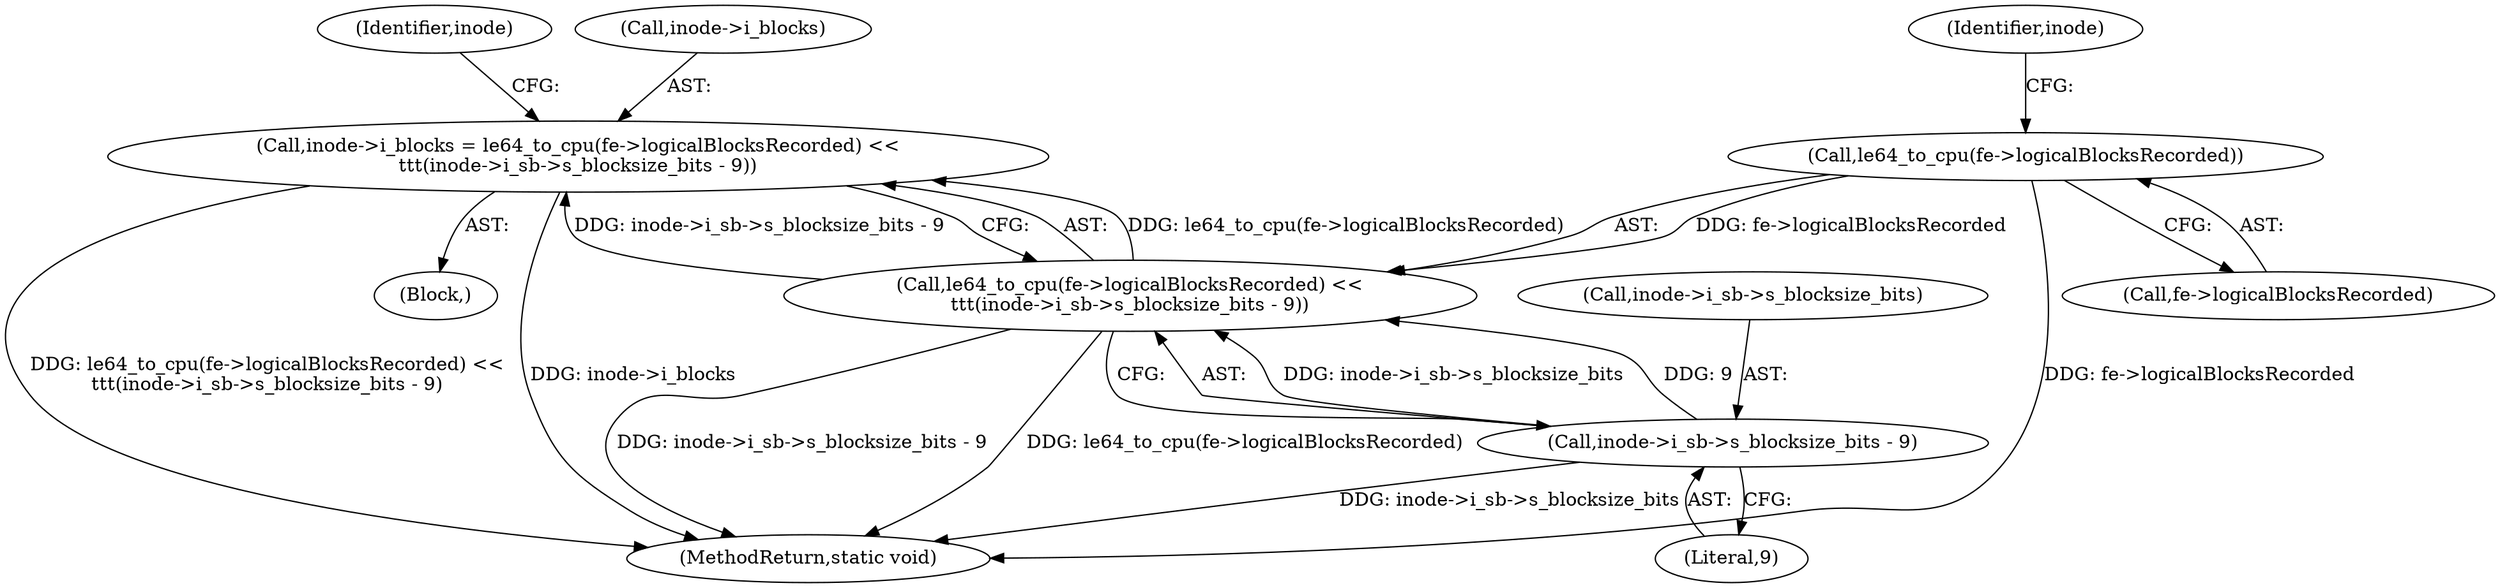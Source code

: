 digraph "0_linux_c03aa9f6e1f938618e6db2e23afef0574efeeb65@pointer" {
"1000727" [label="(Call,inode->i_blocks = le64_to_cpu(fe->logicalBlocksRecorded) <<\n\t\t\t(inode->i_sb->s_blocksize_bits - 9))"];
"1000731" [label="(Call,le64_to_cpu(fe->logicalBlocksRecorded) <<\n\t\t\t(inode->i_sb->s_blocksize_bits - 9))"];
"1000732" [label="(Call,le64_to_cpu(fe->logicalBlocksRecorded))"];
"1000736" [label="(Call,inode->i_sb->s_blocksize_bits - 9)"];
"1000728" [label="(Call,inode->i_blocks)"];
"1000748" [label="(Identifier,inode)"];
"1000742" [label="(Literal,9)"];
"1000727" [label="(Call,inode->i_blocks = le64_to_cpu(fe->logicalBlocksRecorded) <<\n\t\t\t(inode->i_sb->s_blocksize_bits - 9))"];
"1001145" [label="(MethodReturn,static void)"];
"1000736" [label="(Call,inode->i_sb->s_blocksize_bits - 9)"];
"1000733" [label="(Call,fe->logicalBlocksRecorded)"];
"1000737" [label="(Call,inode->i_sb->s_blocksize_bits)"];
"1000731" [label="(Call,le64_to_cpu(fe->logicalBlocksRecorded) <<\n\t\t\t(inode->i_sb->s_blocksize_bits - 9))"];
"1000739" [label="(Identifier,inode)"];
"1000726" [label="(Block,)"];
"1000732" [label="(Call,le64_to_cpu(fe->logicalBlocksRecorded))"];
"1000727" -> "1000726"  [label="AST: "];
"1000727" -> "1000731"  [label="CFG: "];
"1000728" -> "1000727"  [label="AST: "];
"1000731" -> "1000727"  [label="AST: "];
"1000748" -> "1000727"  [label="CFG: "];
"1000727" -> "1001145"  [label="DDG: le64_to_cpu(fe->logicalBlocksRecorded) <<\n\t\t\t(inode->i_sb->s_blocksize_bits - 9)"];
"1000727" -> "1001145"  [label="DDG: inode->i_blocks"];
"1000731" -> "1000727"  [label="DDG: le64_to_cpu(fe->logicalBlocksRecorded)"];
"1000731" -> "1000727"  [label="DDG: inode->i_sb->s_blocksize_bits - 9"];
"1000731" -> "1000736"  [label="CFG: "];
"1000732" -> "1000731"  [label="AST: "];
"1000736" -> "1000731"  [label="AST: "];
"1000731" -> "1001145"  [label="DDG: inode->i_sb->s_blocksize_bits - 9"];
"1000731" -> "1001145"  [label="DDG: le64_to_cpu(fe->logicalBlocksRecorded)"];
"1000732" -> "1000731"  [label="DDG: fe->logicalBlocksRecorded"];
"1000736" -> "1000731"  [label="DDG: inode->i_sb->s_blocksize_bits"];
"1000736" -> "1000731"  [label="DDG: 9"];
"1000732" -> "1000733"  [label="CFG: "];
"1000733" -> "1000732"  [label="AST: "];
"1000739" -> "1000732"  [label="CFG: "];
"1000732" -> "1001145"  [label="DDG: fe->logicalBlocksRecorded"];
"1000736" -> "1000742"  [label="CFG: "];
"1000737" -> "1000736"  [label="AST: "];
"1000742" -> "1000736"  [label="AST: "];
"1000736" -> "1001145"  [label="DDG: inode->i_sb->s_blocksize_bits"];
}
